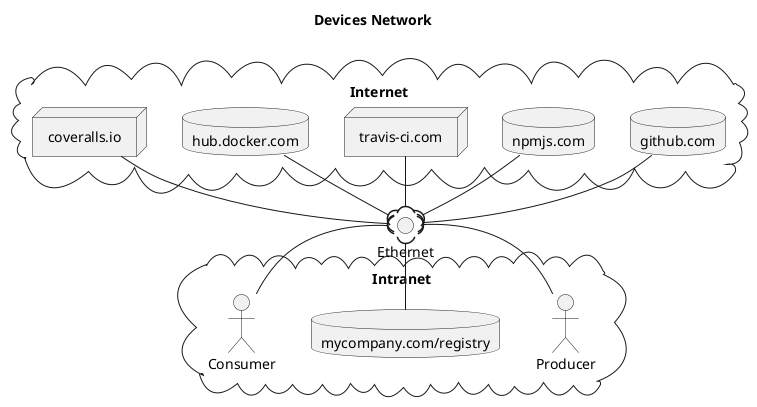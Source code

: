 @startuml devices_network
    title Devices Network

    cloud "Internet" as Internet {
        database "github.com" as VCServer
        database "npmjs.com" as PackageServer
        node "travis-ci.com" as CICDServer
        database "hub.docker.com" as ContainerServer
        node "coveralls.io" as CoverageServer
    }
    cloud "Intranet" as Intranet {
        actor "Producer" as Producer
        database "mycompany.com/registry" as IntraPackageServer
        actor "Consumer" as Consumer
    }
    interface "Ethernet" as Ethernet

    VCServer -( Ethernet
    CICDServer --( Ethernet
    ContainerServer --( Ethernet
    CoverageServer --( Ethernet
    Ethernet )- PackageServer
    Ethernet )-- IntraPackageServer
    Ethernet )-- Producer
    Ethernet )-- Consumer
@enduml